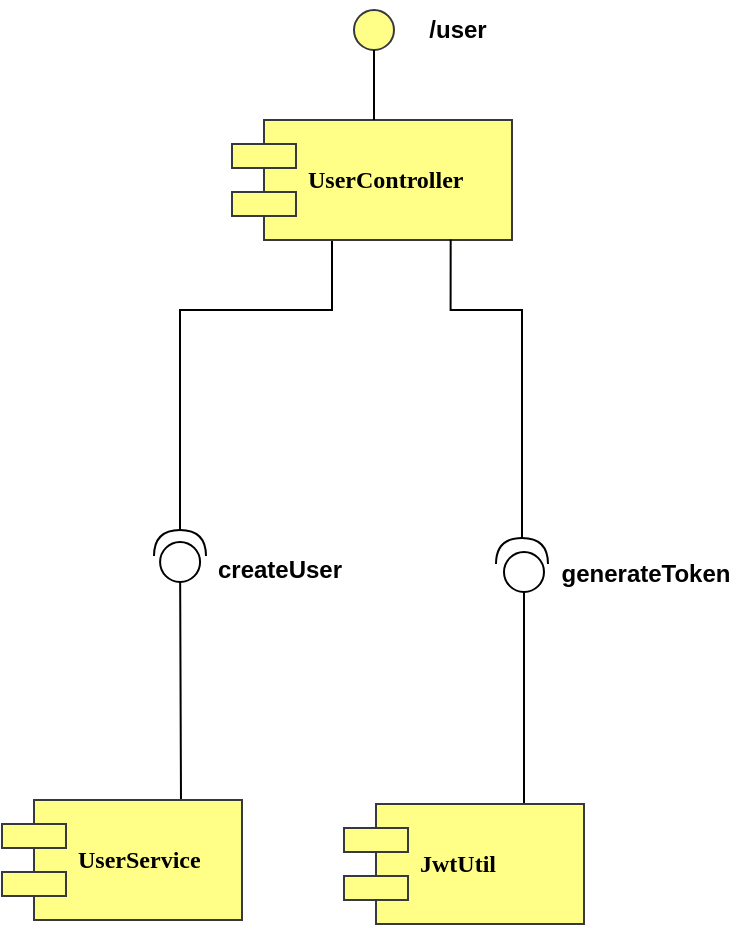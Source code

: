 <mxfile version="23.1.5" type="device">
  <diagram name="Page-1" id="5f0bae14-7c28-e335-631c-24af17079c00">
    <mxGraphModel dx="794" dy="454" grid="1" gridSize="10" guides="1" tooltips="1" connect="1" arrows="1" fold="1" page="1" pageScale="1" pageWidth="1100" pageHeight="850" background="none" math="0" shadow="0">
      <root>
        <mxCell id="0" />
        <mxCell id="1" parent="0" />
        <mxCell id="DhgIICfmiY38zywv67UX-20" style="edgeStyle=orthogonalEdgeStyle;rounded=0;orthogonalLoop=1;jettySize=auto;html=1;exitX=0.25;exitY=1;exitDx=0;exitDy=0;endArrow=halfCircle;endFill=0;endSize=11;" parent="1" edge="1">
          <mxGeometry relative="1" as="geometry">
            <mxPoint x="463" y="368" as="targetPoint" />
            <mxPoint x="539" y="205" as="sourcePoint" />
            <Array as="points">
              <mxPoint x="539" y="245" />
              <mxPoint x="463" y="245" />
            </Array>
          </mxGeometry>
        </mxCell>
        <mxCell id="39150e848f15840c-7" value="UserController" style="shape=component;align=left;spacingLeft=36;rounded=0;shadow=0;comic=0;labelBackgroundColor=none;strokeWidth=1;fontFamily=Verdana;fontSize=12;html=1;fillColor=#ffff88;strokeColor=#36393d;fontStyle=1" parent="1" vertex="1">
          <mxGeometry x="489" y="150" width="140" height="60" as="geometry" />
        </mxCell>
        <mxCell id="39150e848f15840c-9" value="" style="ellipse;whiteSpace=wrap;html=1;rounded=0;shadow=0;comic=0;labelBackgroundColor=none;strokeWidth=1;fontFamily=Verdana;fontSize=12;align=center;fillColor=#ffff88;strokeColor=#36393d;" parent="1" vertex="1">
          <mxGeometry x="550" y="95" width="20" height="20" as="geometry" />
        </mxCell>
        <mxCell id="DhgIICfmiY38zywv67UX-9" style="edgeStyle=orthogonalEdgeStyle;rounded=0;orthogonalLoop=1;jettySize=auto;html=1;exitX=0.75;exitY=0;exitDx=0;exitDy=0;endArrow=circle;endFill=0;endSize=9;" parent="1" source="39150e848f15840c-10" edge="1">
          <mxGeometry relative="1" as="geometry">
            <mxPoint x="635" y="365" as="targetPoint" />
          </mxGeometry>
        </mxCell>
        <mxCell id="39150e848f15840c-10" value="JwtUtil" style="shape=component;align=left;spacingLeft=36;rounded=0;shadow=0;comic=0;labelBackgroundColor=none;strokeWidth=1;fontFamily=Verdana;fontSize=12;html=1;fillColor=#ffff88;strokeColor=#36393d;fontStyle=1" parent="1" vertex="1">
          <mxGeometry x="545" y="492" width="120" height="60" as="geometry" />
        </mxCell>
        <mxCell id="39150e848f15840c-13" style="edgeStyle=elbowEdgeStyle;rounded=0;html=1;labelBackgroundColor=none;startArrow=none;startFill=0;startSize=8;endArrow=none;endFill=0;endSize=16;fontFamily=Verdana;fontSize=12;" parent="1" source="39150e848f15840c-9" target="39150e848f15840c-7" edge="1">
          <mxGeometry relative="1" as="geometry" />
        </mxCell>
        <mxCell id="DhgIICfmiY38zywv67UX-2" value="" style="edgeStyle=orthogonalEdgeStyle;rounded=0;orthogonalLoop=1;jettySize=auto;html=1;exitX=0.75;exitY=0;exitDx=0;exitDy=0;endArrow=circle;endFill=0;strokeWidth=1;endSize=9;" parent="1" edge="1">
          <mxGeometry relative="1" as="geometry">
            <mxPoint x="463" y="360" as="targetPoint" />
            <mxPoint x="493" y="490" as="sourcePoint" />
          </mxGeometry>
        </mxCell>
        <mxCell id="DhgIICfmiY38zywv67UX-1" value="UserService" style="shape=component;align=left;spacingLeft=36;rounded=0;shadow=0;comic=0;labelBackgroundColor=none;strokeWidth=1;fontFamily=Verdana;fontSize=12;html=1;fillColor=#ffff88;strokeColor=#36393d;fontStyle=1" parent="1" vertex="1">
          <mxGeometry x="374" y="490" width="120" height="60" as="geometry" />
        </mxCell>
        <mxCell id="DhgIICfmiY38zywv67UX-6" value="createUser" style="text;html=1;strokeColor=none;fillColor=none;align=center;verticalAlign=middle;whiteSpace=wrap;rounded=0;fontStyle=1" parent="1" vertex="1">
          <mxGeometry x="483" y="360" width="60" height="30" as="geometry" />
        </mxCell>
        <mxCell id="DhgIICfmiY38zywv67UX-10" value="generateToken" style="text;html=1;strokeColor=none;fillColor=none;align=center;verticalAlign=middle;whiteSpace=wrap;rounded=0;fontStyle=1" parent="1" vertex="1">
          <mxGeometry x="666" y="362" width="60" height="30" as="geometry" />
        </mxCell>
        <mxCell id="DhgIICfmiY38zywv67UX-23" style="edgeStyle=orthogonalEdgeStyle;rounded=0;orthogonalLoop=1;jettySize=auto;html=1;endArrow=halfCircle;endFill=0;endSize=11;exitX=0.781;exitY=0.996;exitDx=0;exitDy=0;exitPerimeter=0;" parent="1" source="39150e848f15840c-7" edge="1">
          <mxGeometry relative="1" as="geometry">
            <mxPoint x="634" y="372" as="targetPoint" />
            <mxPoint x="600" y="215" as="sourcePoint" />
            <Array as="points">
              <mxPoint x="599" y="245" />
              <mxPoint x="634" y="245" />
            </Array>
          </mxGeometry>
        </mxCell>
        <mxCell id="DhgIICfmiY38zywv67UX-29" value="/user" style="text;html=1;strokeColor=none;fillColor=none;align=center;verticalAlign=middle;whiteSpace=wrap;rounded=0;fontStyle=1" parent="1" vertex="1">
          <mxGeometry x="572" y="90" width="60" height="30" as="geometry" />
        </mxCell>
      </root>
    </mxGraphModel>
  </diagram>
</mxfile>

